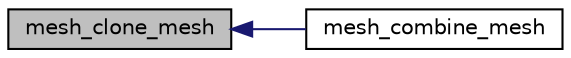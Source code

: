 digraph "mesh_clone_mesh"
{
  edge [fontname="Helvetica",fontsize="10",labelfontname="Helvetica",labelfontsize="10"];
  node [fontname="Helvetica",fontsize="10",shape=record];
  rankdir="LR";
  Node1 [label="mesh_clone_mesh",height=0.2,width=0.4,color="black", fillcolor="grey75", style="filled", fontcolor="black"];
  Node1 -> Node2 [dir="back",color="midnightblue",fontsize="10",style="solid",fontname="Helvetica"];
  Node2 [label="mesh_combine_mesh",height=0.2,width=0.4,color="black", fillcolor="white", style="filled",URL="$meshops_8c.html#aa94db2c3e1e6d343053b625cf365b667",tooltip="Combines a given mesh with another given mesh. "];
}
